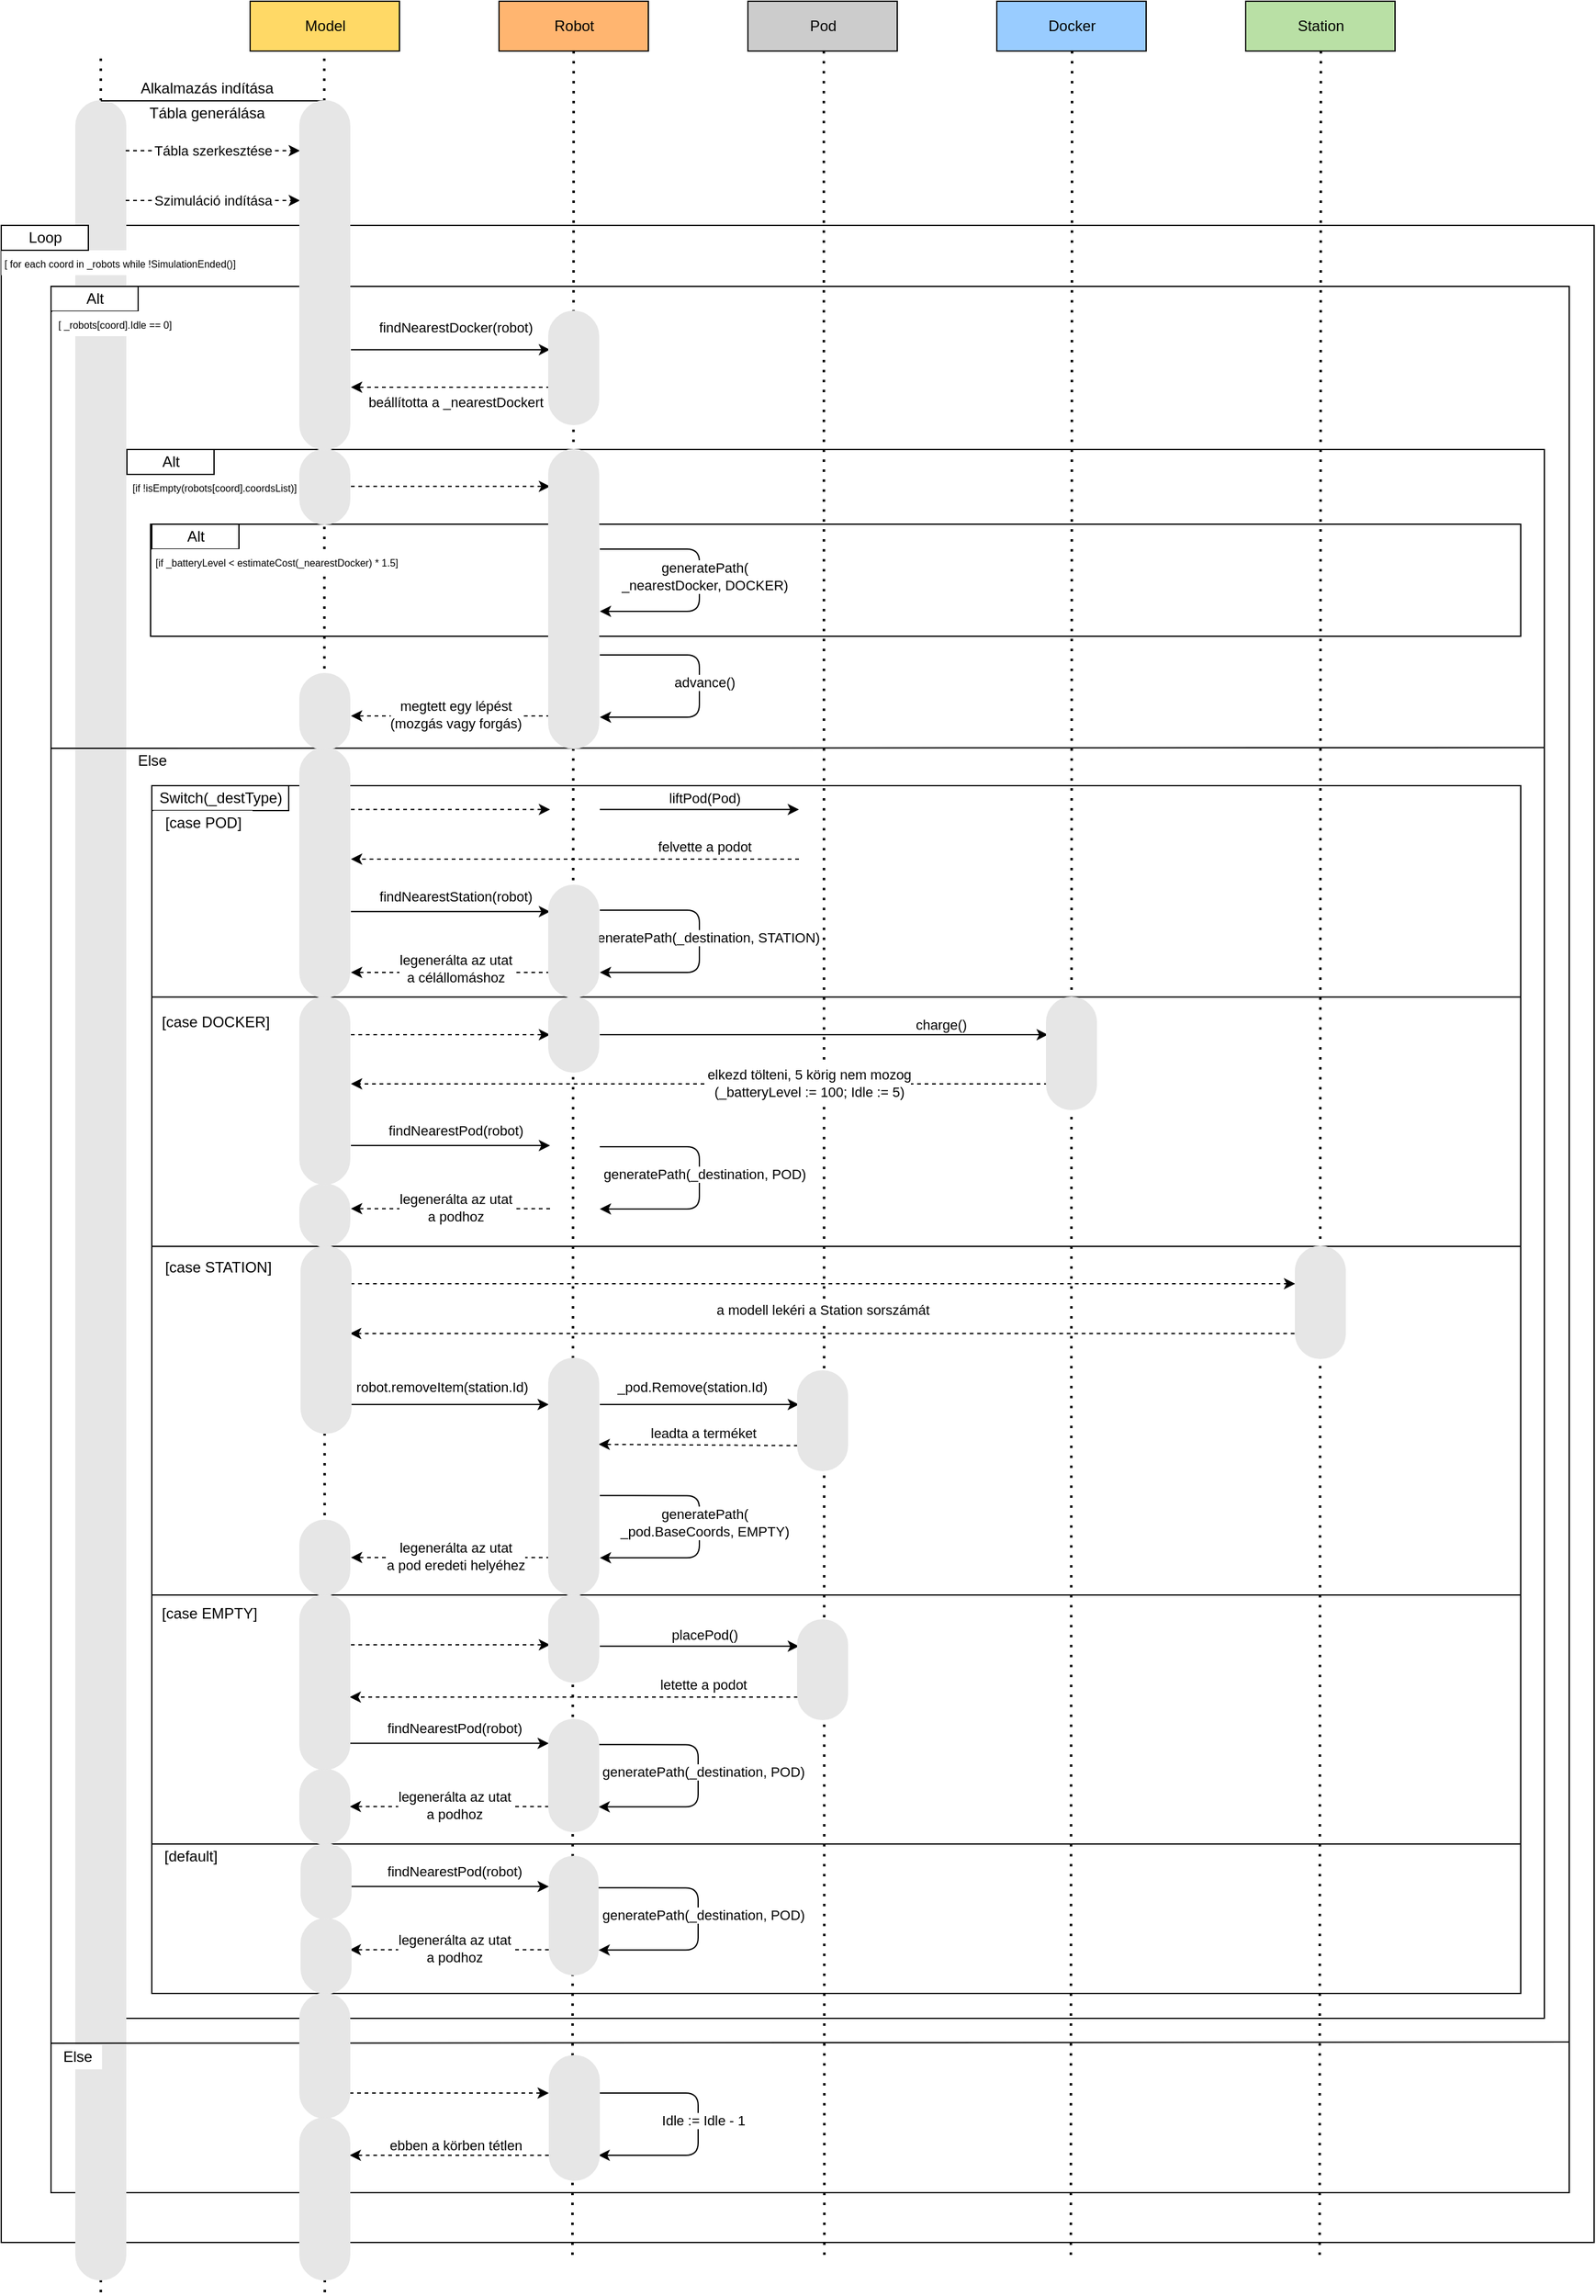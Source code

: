 <mxfile version="14.4.3" type="device"><diagram id="X80DeDpoQZvVVNKUz5Of" name="Page-1"><mxGraphModel dx="3245" dy="1318" grid="1" gridSize="10" guides="1" tooltips="1" connect="1" arrows="1" fold="1" page="1" pageScale="1" pageWidth="827" pageHeight="1169" math="0" shadow="0"><root><mxCell id="0"/><mxCell id="1" parent="0"/><mxCell id="45YmakarUNxlCqc3NemL-18" value="" style="endArrow=none;dashed=1;html=1;dashPattern=1 3;strokeWidth=2;entryX=0.5;entryY=1;entryDx=0;entryDy=0;" edge="1" parent="1"><mxGeometry width="50" height="50" relative="1" as="geometry"><mxPoint x="40" y="1920" as="sourcePoint"/><mxPoint x="40.0" y="120" as="targetPoint"/></mxGeometry></mxCell><mxCell id="45YmakarUNxlCqc3NemL-198" value="" style="endArrow=none;dashed=1;html=1;dashPattern=1 3;strokeWidth=2;entryX=0.5;entryY=1;entryDx=0;entryDy=0;" edge="1" parent="1"><mxGeometry width="50" height="50" relative="1" as="geometry"><mxPoint x="1019.41" y="1890" as="sourcePoint"/><mxPoint x="1020.41" y="120" as="targetPoint"/></mxGeometry></mxCell><mxCell id="45YmakarUNxlCqc3NemL-196" value="" style="endArrow=none;dashed=1;html=1;dashPattern=1 3;strokeWidth=2;entryX=0.5;entryY=1;entryDx=0;entryDy=0;" edge="1" parent="1"><mxGeometry width="50" height="50" relative="1" as="geometry"><mxPoint x="819.5" y="1890" as="sourcePoint"/><mxPoint x="820.5" y="120" as="targetPoint"/></mxGeometry></mxCell><mxCell id="45YmakarUNxlCqc3NemL-197" value="" style="endArrow=none;dashed=1;html=1;dashPattern=1 3;strokeWidth=2;entryX=0.5;entryY=1;entryDx=0;entryDy=0;" edge="1" parent="1"><mxGeometry width="50" height="50" relative="1" as="geometry"><mxPoint x="621.42" y="1890" as="sourcePoint"/><mxPoint x="621.0" y="120" as="targetPoint"/></mxGeometry></mxCell><mxCell id="45YmakarUNxlCqc3NemL-53" value="" style="rounded=0;whiteSpace=wrap;html=1;shadow=0;strokeColor=#000000;fillColor=none;" vertex="1" parent="1"><mxGeometry x="60" y="440" width="1140" height="1260" as="geometry"/></mxCell><mxCell id="45YmakarUNxlCqc3NemL-41" value="" style="rounded=0;whiteSpace=wrap;html=1;shadow=0;strokeColor=#000000;fillColor=none;" vertex="1" parent="1"><mxGeometry x="-40" y="260" width="1280" height="1620" as="geometry"/></mxCell><mxCell id="45YmakarUNxlCqc3NemL-102" value="" style="rounded=0;whiteSpace=wrap;html=1;shadow=0;strokeColor=#000000;fillColor=none;" vertex="1" parent="1"><mxGeometry y="309" width="1220" height="1531" as="geometry"/></mxCell><mxCell id="45YmakarUNxlCqc3NemL-96" value="" style="rounded=0;whiteSpace=wrap;html=1;shadow=0;strokeColor=#000000;fillColor=none;" vertex="1" parent="1"><mxGeometry x="80" y="500" width="1101" height="90" as="geometry"/></mxCell><mxCell id="45YmakarUNxlCqc3NemL-1" value="&lt;div&gt;Model&lt;/div&gt;" style="html=1;fillColor=#FFD966;" vertex="1" parent="1"><mxGeometry x="160" y="80" width="120" height="40" as="geometry"/></mxCell><mxCell id="45YmakarUNxlCqc3NemL-2" value="Robot" style="html=1;fillColor=#FFB570;" vertex="1" parent="1"><mxGeometry x="360" y="80" width="120" height="40" as="geometry"/></mxCell><mxCell id="45YmakarUNxlCqc3NemL-5" value="Pod" style="html=1;fillColor=#CCCCCC;" vertex="1" parent="1"><mxGeometry x="560" y="80" width="120" height="40" as="geometry"/></mxCell><mxCell id="45YmakarUNxlCqc3NemL-6" value="Docker" style="html=1;fillColor=#99CCFF;" vertex="1" parent="1"><mxGeometry x="760" y="80" width="120" height="40" as="geometry"/></mxCell><mxCell id="45YmakarUNxlCqc3NemL-7" value="Station" style="html=1;fillColor=#B9E0A5;" vertex="1" parent="1"><mxGeometry x="960" y="80" width="120" height="40" as="geometry"/></mxCell><mxCell id="45YmakarUNxlCqc3NemL-9" value="" style="endArrow=none;dashed=1;html=1;dashPattern=1 3;strokeWidth=2;entryX=0.5;entryY=1;entryDx=0;entryDy=0;" edge="1" parent="1"><mxGeometry width="50" height="50" relative="1" as="geometry"><mxPoint x="419" y="1890" as="sourcePoint"/><mxPoint x="420" y="120" as="targetPoint"/></mxGeometry></mxCell><mxCell id="45YmakarUNxlCqc3NemL-13" value="" style="rounded=1;whiteSpace=wrap;html=1;fillColor=#E6E6E6;strokeColor=#E6E6E6;arcSize=50;" vertex="1" parent="1"><mxGeometry x="20" y="160" width="40" height="1750" as="geometry"/></mxCell><mxCell id="45YmakarUNxlCqc3NemL-17" value="" style="endArrow=none;dashed=1;html=1;dashPattern=1 3;strokeWidth=2;entryX=0.5;entryY=1;entryDx=0;entryDy=0;" edge="1" parent="1"><mxGeometry width="50" height="50" relative="1" as="geometry"><mxPoint x="220" y="1920" as="sourcePoint"/><mxPoint x="219.58" y="120" as="targetPoint"/></mxGeometry></mxCell><mxCell id="45YmakarUNxlCqc3NemL-19" value="" style="endArrow=none;html=1;" edge="1" parent="1"><mxGeometry width="50" height="50" relative="1" as="geometry"><mxPoint x="40" y="160" as="sourcePoint"/><mxPoint x="220" y="160" as="targetPoint"/></mxGeometry></mxCell><mxCell id="45YmakarUNxlCqc3NemL-20" value="Alkalmazás indítása" style="text;html=1;align=center;verticalAlign=middle;resizable=0;points=[];autosize=1;" vertex="1" parent="1"><mxGeometry x="60" y="140" width="130" height="20" as="geometry"/></mxCell><mxCell id="45YmakarUNxlCqc3NemL-23" value="Tábla generálása" style="text;html=1;align=center;verticalAlign=middle;resizable=0;points=[];autosize=1;" vertex="1" parent="1"><mxGeometry x="70" y="160" width="110" height="20" as="geometry"/></mxCell><mxCell id="45YmakarUNxlCqc3NemL-24" value="" style="endArrow=classic;html=1;dashed=1;" edge="1" parent="1"><mxGeometry relative="1" as="geometry"><mxPoint x="60" y="200" as="sourcePoint"/><mxPoint x="200" y="200" as="targetPoint"/></mxGeometry></mxCell><mxCell id="45YmakarUNxlCqc3NemL-25" value="&lt;div&gt;Tábla szerkesztése&lt;/div&gt;" style="edgeLabel;resizable=0;html=1;align=center;verticalAlign=middle;" connectable="0" vertex="1" parent="45YmakarUNxlCqc3NemL-24"><mxGeometry relative="1" as="geometry"/></mxCell><mxCell id="45YmakarUNxlCqc3NemL-28" value="" style="endArrow=classic;html=1;dashed=1;" edge="1" parent="1"><mxGeometry relative="1" as="geometry"><mxPoint x="60" y="240" as="sourcePoint"/><mxPoint x="200" y="240" as="targetPoint"/></mxGeometry></mxCell><mxCell id="45YmakarUNxlCqc3NemL-29" value="Szimuláció indítása" style="edgeLabel;resizable=0;html=1;align=center;verticalAlign=middle;" connectable="0" vertex="1" parent="45YmakarUNxlCqc3NemL-28"><mxGeometry relative="1" as="geometry"/></mxCell><mxCell id="45YmakarUNxlCqc3NemL-39" value="" style="endArrow=classic;html=1;" edge="1" parent="1"><mxGeometry relative="1" as="geometry"><mxPoint x="241" y="359.86" as="sourcePoint"/><mxPoint x="401" y="359.86" as="targetPoint"/></mxGeometry></mxCell><mxCell id="45YmakarUNxlCqc3NemL-47" value="&lt;font style=&quot;font-size: 8px&quot;&gt;[ for each coord in _robots while !SimulationEnded()]&lt;/font&gt;" style="text;html=1;align=center;verticalAlign=middle;resizable=0;points=[];autosize=1;fillColor=#FFFFFF;" vertex="1" parent="1"><mxGeometry x="-40" y="280" width="190" height="20" as="geometry"/></mxCell><mxCell id="45YmakarUNxlCqc3NemL-48" value="Loop" style="html=1;shadow=0;strokeColor=#000000;fillColor=#FFFFFF;" vertex="1" parent="1"><mxGeometry x="-40" y="260" width="70" height="20" as="geometry"/></mxCell><mxCell id="45YmakarUNxlCqc3NemL-54" value="&lt;font style=&quot;font-size: 8px&quot;&gt;[if !isEmpty(robots[coord].coordsList)]&lt;/font&gt;" style="text;html=1;align=center;verticalAlign=middle;resizable=0;points=[];autosize=1;fillColor=#FFFFFF;" vertex="1" parent="1"><mxGeometry x="61" y="460" width="140" height="20" as="geometry"/></mxCell><mxCell id="45YmakarUNxlCqc3NemL-55" value="Alt" style="html=1;shadow=0;strokeColor=#000000;fillColor=#FFFFFF;" vertex="1" parent="1"><mxGeometry x="61" y="440" width="70" height="20" as="geometry"/></mxCell><mxCell id="45YmakarUNxlCqc3NemL-58" value="" style="endArrow=classic;html=1;edgeStyle=orthogonalEdgeStyle;" edge="1" parent="1"><mxGeometry relative="1" as="geometry"><mxPoint x="441" y="605" as="sourcePoint"/><mxPoint x="441" y="655" as="targetPoint"/><Array as="points"><mxPoint x="521" y="605"/><mxPoint x="521" y="655"/><mxPoint x="441" y="655"/></Array></mxGeometry></mxCell><mxCell id="45YmakarUNxlCqc3NemL-59" value="advance()" style="edgeLabel;resizable=0;html=1;align=center;verticalAlign=middle;" connectable="0" vertex="1" parent="1"><mxGeometry x="521.005" y="625" as="geometry"><mxPoint x="4" y="2" as="offset"/></mxGeometry></mxCell><mxCell id="45YmakarUNxlCqc3NemL-62" value="findNearestDocker(robot)" style="edgeLabel;resizable=0;html=1;align=center;verticalAlign=middle;" connectable="0" vertex="1" parent="1"><mxGeometry x="321.005" y="340" as="geometry"><mxPoint x="4" y="2" as="offset"/></mxGeometry></mxCell><mxCell id="45YmakarUNxlCqc3NemL-65" value="" style="endArrow=classic;html=1;dashed=1;" edge="1" parent="1"><mxGeometry relative="1" as="geometry"><mxPoint x="401" y="390.0" as="sourcePoint"/><mxPoint x="241" y="390.0" as="targetPoint"/></mxGeometry></mxCell><mxCell id="45YmakarUNxlCqc3NemL-66" value="beállította a _nearestDockert" style="edgeLabel;resizable=0;html=1;align=center;verticalAlign=middle;" connectable="0" vertex="1" parent="1"><mxGeometry x="321.005" y="400" as="geometry"><mxPoint x="4" y="2" as="offset"/></mxGeometry></mxCell><mxCell id="45YmakarUNxlCqc3NemL-67" value="" style="endArrow=classic;html=1;dashed=1;" edge="1" parent="1"><mxGeometry relative="1" as="geometry"><mxPoint x="241" y="469.66" as="sourcePoint"/><mxPoint x="401" y="469.66" as="targetPoint"/></mxGeometry></mxCell><mxCell id="45YmakarUNxlCqc3NemL-68" value="Else" style="text;html=1;align=center;verticalAlign=middle;resizable=0;points=[];autosize=1;fillColor=#FFFFFF;" vertex="1" parent="1"><mxGeometry x="61" y="680" width="40" height="20" as="geometry"/></mxCell><mxCell id="45YmakarUNxlCqc3NemL-70" value="" style="rounded=0;whiteSpace=wrap;html=1;shadow=0;strokeColor=#000000;fillColor=none;" vertex="1" parent="1"><mxGeometry x="81" y="710" width="1100" height="970" as="geometry"/></mxCell><mxCell id="45YmakarUNxlCqc3NemL-71" value="Switch(_destType)" style="html=1;shadow=0;strokeColor=#000000;fillColor=#FFFFFF;" vertex="1" parent="1"><mxGeometry x="81" y="710" width="110" height="20" as="geometry"/></mxCell><mxCell id="45YmakarUNxlCqc3NemL-72" value="[case POD]" style="text;html=1;align=center;verticalAlign=middle;resizable=0;points=[];autosize=1;fillColor=#FFFFFF;" vertex="1" parent="1"><mxGeometry x="82" y="730" width="80" height="20" as="geometry"/></mxCell><mxCell id="45YmakarUNxlCqc3NemL-73" value="" style="endArrow=classic;html=1;dashed=1;" edge="1" parent="1"><mxGeometry relative="1" as="geometry"><mxPoint x="241" y="729.17" as="sourcePoint"/><mxPoint x="401" y="729.17" as="targetPoint"/></mxGeometry></mxCell><mxCell id="45YmakarUNxlCqc3NemL-74" value="" style="endArrow=classic;html=1;" edge="1" parent="1"><mxGeometry relative="1" as="geometry"><mxPoint x="441" y="729.17" as="sourcePoint"/><mxPoint x="601" y="729.17" as="targetPoint"/></mxGeometry></mxCell><mxCell id="45YmakarUNxlCqc3NemL-75" value="liftPod(Pod)" style="edgeLabel;resizable=0;html=1;align=center;verticalAlign=middle;fillColor=none;" connectable="0" vertex="1" parent="1"><mxGeometry x="521.005" y="718" as="geometry"><mxPoint x="4" y="2" as="offset"/></mxGeometry></mxCell><mxCell id="45YmakarUNxlCqc3NemL-76" value="" style="endArrow=classic;html=1;dashed=1;" edge="1" parent="1"><mxGeometry relative="1" as="geometry"><mxPoint x="601" y="769.0" as="sourcePoint"/><mxPoint x="241" y="769" as="targetPoint"/></mxGeometry></mxCell><mxCell id="45YmakarUNxlCqc3NemL-82" value="" style="endArrow=classic;html=1;" edge="1" parent="1"><mxGeometry relative="1" as="geometry"><mxPoint x="241" y="811.17" as="sourcePoint"/><mxPoint x="401" y="811.17" as="targetPoint"/></mxGeometry></mxCell><mxCell id="45YmakarUNxlCqc3NemL-83" value="findNearestStation(robot)" style="edgeLabel;resizable=0;html=1;align=center;verticalAlign=middle;fillColor=none;" connectable="0" vertex="1" parent="1"><mxGeometry x="321.005" y="797" as="geometry"><mxPoint x="4" y="2" as="offset"/></mxGeometry></mxCell><mxCell id="45YmakarUNxlCqc3NemL-84" value="" style="endArrow=classic;html=1;edgeStyle=orthogonalEdgeStyle;" edge="1" parent="1"><mxGeometry relative="1" as="geometry"><mxPoint x="441" y="810" as="sourcePoint"/><mxPoint x="441" y="860" as="targetPoint"/><Array as="points"><mxPoint x="521" y="810"/><mxPoint x="521" y="860"/><mxPoint x="441" y="860"/></Array></mxGeometry></mxCell><mxCell id="45YmakarUNxlCqc3NemL-85" value="generatePath(_destination, STATION)" style="edgeLabel;resizable=0;html=1;align=center;verticalAlign=middle;" connectable="0" vertex="1" parent="1"><mxGeometry x="521.005" y="830" as="geometry"><mxPoint x="4" y="2" as="offset"/></mxGeometry></mxCell><mxCell id="45YmakarUNxlCqc3NemL-86" value="" style="endArrow=classic;html=1;dashed=1;" edge="1" parent="1"><mxGeometry relative="1" as="geometry"><mxPoint x="401" y="860" as="sourcePoint"/><mxPoint x="241" y="860" as="targetPoint"/></mxGeometry></mxCell><mxCell id="45YmakarUNxlCqc3NemL-89" value="[case DOCKER]" style="text;html=1;align=center;verticalAlign=middle;resizable=0;points=[];autosize=1;fillColor=#FFFFFF;" vertex="1" parent="1"><mxGeometry x="82" y="890" width="100" height="20" as="geometry"/></mxCell><mxCell id="45YmakarUNxlCqc3NemL-90" value="" style="endArrow=classic;html=1;dashed=1;" edge="1" parent="1"><mxGeometry relative="1" as="geometry"><mxPoint x="241" y="910.0" as="sourcePoint"/><mxPoint x="401" y="910.0" as="targetPoint"/></mxGeometry></mxCell><mxCell id="45YmakarUNxlCqc3NemL-91" value="" style="endArrow=classic;html=1;" edge="1" parent="1"><mxGeometry relative="1" as="geometry"><mxPoint x="441" y="910" as="sourcePoint"/><mxPoint x="801" y="910" as="targetPoint"/></mxGeometry></mxCell><mxCell id="45YmakarUNxlCqc3NemL-92" value="charge()" style="edgeLabel;resizable=0;html=1;align=center;verticalAlign=middle;fillColor=none;" connectable="0" vertex="1" parent="1"><mxGeometry x="711.005" y="900" as="geometry"><mxPoint x="4" y="2" as="offset"/></mxGeometry></mxCell><mxCell id="45YmakarUNxlCqc3NemL-93" value="felvette a podot" style="edgeLabel;resizable=0;html=1;align=center;verticalAlign=middle;fillColor=none;" connectable="0" vertex="1" parent="1"><mxGeometry x="521.005" y="757" as="geometry"><mxPoint x="4" y="2" as="offset"/></mxGeometry></mxCell><mxCell id="45YmakarUNxlCqc3NemL-94" value="&lt;div&gt;legenerálta az utat&lt;/div&gt;&lt;div&gt;a célállomáshoz&lt;br&gt;&lt;/div&gt;" style="edgeLabel;resizable=0;html=1;align=center;verticalAlign=middle;fillColor=none;" connectable="0" vertex="1" parent="1"><mxGeometry x="321.005" y="855" as="geometry"><mxPoint x="4" y="2" as="offset"/></mxGeometry></mxCell><mxCell id="45YmakarUNxlCqc3NemL-95" value="" style="endArrow=classic;html=1;dashed=1;" edge="1" parent="1"><mxGeometry relative="1" as="geometry"><mxPoint x="801" y="949.5" as="sourcePoint"/><mxPoint x="241" y="949.5" as="targetPoint"/></mxGeometry></mxCell><mxCell id="45YmakarUNxlCqc3NemL-97" value="Alt" style="html=1;shadow=0;strokeColor=#000000;fillColor=#FFFFFF;" vertex="1" parent="1"><mxGeometry x="81" y="500" width="70" height="20" as="geometry"/></mxCell><mxCell id="45YmakarUNxlCqc3NemL-98" value="&lt;font style=&quot;font-size: 8px&quot;&gt;[if _batteryLevel &amp;lt; estimateCost(_nearestDocker) * 1.5]&lt;/font&gt;" style="text;html=1;align=center;verticalAlign=middle;resizable=0;points=[];autosize=1;fillColor=#FFFFFF;" vertex="1" parent="1"><mxGeometry x="81" y="520" width="200" height="20" as="geometry"/></mxCell><mxCell id="45YmakarUNxlCqc3NemL-99" value="" style="endArrow=classic;html=1;edgeStyle=orthogonalEdgeStyle;" edge="1" parent="1"><mxGeometry relative="1" as="geometry"><mxPoint x="441" y="520" as="sourcePoint"/><mxPoint x="441" y="570" as="targetPoint"/><Array as="points"><mxPoint x="521" y="520"/><mxPoint x="521" y="570"/><mxPoint x="441" y="570"/></Array></mxGeometry></mxCell><mxCell id="45YmakarUNxlCqc3NemL-100" value="&lt;div&gt;generatePath(&lt;/div&gt;&lt;div&gt;_nearestDocker, DOCKER)&lt;/div&gt;" style="edgeLabel;resizable=0;html=1;align=center;verticalAlign=middle;" connectable="0" vertex="1" parent="1"><mxGeometry x="521.005" y="540" as="geometry"><mxPoint x="4" y="2" as="offset"/></mxGeometry></mxCell><mxCell id="45YmakarUNxlCqc3NemL-101" value="" style="endArrow=classic;html=1;dashed=1;" edge="1" parent="1"><mxGeometry relative="1" as="geometry"><mxPoint x="401" y="654.0" as="sourcePoint"/><mxPoint x="241" y="654.0" as="targetPoint"/></mxGeometry></mxCell><mxCell id="45YmakarUNxlCqc3NemL-103" value="Alt" style="html=1;shadow=0;strokeColor=#000000;fillColor=#FFFFFF;" vertex="1" parent="1"><mxGeometry y="309" width="70" height="20" as="geometry"/></mxCell><mxCell id="45YmakarUNxlCqc3NemL-104" value="&lt;font style=&quot;font-size: 8px&quot;&gt;[ _robots[coord].Idle == 0]&lt;/font&gt;" style="text;html=1;align=center;verticalAlign=middle;resizable=0;points=[];autosize=1;fillColor=#FFFFFF;" vertex="1" parent="1"><mxGeometry x="1" y="329" width="100" height="20" as="geometry"/></mxCell><mxCell id="45YmakarUNxlCqc3NemL-105" value="" style="endArrow=classic;html=1;" edge="1" parent="1"><mxGeometry relative="1" as="geometry"><mxPoint x="241" y="999.0" as="sourcePoint"/><mxPoint x="401" y="999.0" as="targetPoint"/></mxGeometry></mxCell><mxCell id="45YmakarUNxlCqc3NemL-106" value="findNearestPod(robot)" style="edgeLabel;resizable=0;html=1;align=center;verticalAlign=middle;fillColor=none;" connectable="0" vertex="1" parent="1"><mxGeometry x="321.005" y="984.83" as="geometry"><mxPoint x="4" y="2" as="offset"/></mxGeometry></mxCell><mxCell id="45YmakarUNxlCqc3NemL-107" value="" style="endArrow=classic;html=1;edgeStyle=orthogonalEdgeStyle;" edge="1" parent="1"><mxGeometry relative="1" as="geometry"><mxPoint x="441" y="1000" as="sourcePoint"/><mxPoint x="441" y="1050" as="targetPoint"/><Array as="points"><mxPoint x="521" y="1000"/><mxPoint x="521" y="1050"/><mxPoint x="441" y="1050"/></Array></mxGeometry></mxCell><mxCell id="45YmakarUNxlCqc3NemL-108" value="generatePath(_destination, POD)" style="edgeLabel;resizable=0;html=1;align=center;verticalAlign=middle;" connectable="0" vertex="1" parent="1"><mxGeometry x="521.005" y="1020" as="geometry"><mxPoint x="4" y="2" as="offset"/></mxGeometry></mxCell><mxCell id="45YmakarUNxlCqc3NemL-109" value="" style="endArrow=classic;html=1;dashed=1;" edge="1" parent="1"><mxGeometry relative="1" as="geometry"><mxPoint x="401" y="1049.72" as="sourcePoint"/><mxPoint x="241" y="1049.72" as="targetPoint"/></mxGeometry></mxCell><mxCell id="45YmakarUNxlCqc3NemL-110" value="&lt;div&gt;legenerálta az utat&lt;/div&gt;&lt;div&gt;a podhoz&lt;br&gt;&lt;/div&gt;" style="edgeLabel;resizable=0;html=1;align=center;verticalAlign=middle;fillColor=none;" connectable="0" vertex="1" parent="1"><mxGeometry x="321.005" y="1047" as="geometry"><mxPoint x="4" y="2" as="offset"/></mxGeometry></mxCell><mxCell id="45YmakarUNxlCqc3NemL-111" value="[case STATION]" style="text;html=1;align=center;verticalAlign=middle;resizable=0;points=[];autosize=1;fillColor=#FFFFFF;" vertex="1" parent="1"><mxGeometry x="84" y="1087" width="100" height="20" as="geometry"/></mxCell><mxCell id="45YmakarUNxlCqc3NemL-112" value="" style="endArrow=classic;html=1;" edge="1" parent="1"><mxGeometry relative="1" as="geometry"><mxPoint x="240" y="1207" as="sourcePoint"/><mxPoint x="400" y="1207" as="targetPoint"/></mxGeometry></mxCell><mxCell id="45YmakarUNxlCqc3NemL-113" value="robot.removeItem(station.Id)" style="edgeLabel;resizable=0;html=1;align=center;verticalAlign=middle;fillColor=none;" connectable="0" vertex="1" parent="1"><mxGeometry x="310.005" y="1191" as="geometry"><mxPoint x="4" y="2" as="offset"/></mxGeometry></mxCell><mxCell id="45YmakarUNxlCqc3NemL-114" value="" style="endArrow=classic;html=1;" edge="1" parent="1"><mxGeometry relative="1" as="geometry"><mxPoint x="441" y="1207.0" as="sourcePoint"/><mxPoint x="601" y="1207.0" as="targetPoint"/></mxGeometry></mxCell><mxCell id="45YmakarUNxlCqc3NemL-115" value="_pod.Remove(station.Id)" style="edgeLabel;resizable=0;html=1;align=center;verticalAlign=middle;fillColor=none;" connectable="0" vertex="1" parent="1"><mxGeometry x="511.005" y="1191" as="geometry"><mxPoint x="4" y="2" as="offset"/></mxGeometry></mxCell><mxCell id="45YmakarUNxlCqc3NemL-116" value="" style="endArrow=classic;html=1;dashed=1;" edge="1" parent="1"><mxGeometry relative="1" as="geometry"><mxPoint x="600" y="1240.0" as="sourcePoint"/><mxPoint x="440" y="1239" as="targetPoint"/></mxGeometry></mxCell><mxCell id="45YmakarUNxlCqc3NemL-117" value="leadta a terméket" style="edgeLabel;resizable=0;html=1;align=center;verticalAlign=middle;fillColor=none;" connectable="0" vertex="1" parent="1"><mxGeometry x="520.005" y="1228" as="geometry"><mxPoint x="4" y="2" as="offset"/></mxGeometry></mxCell><mxCell id="45YmakarUNxlCqc3NemL-118" value="" style="endArrow=classic;html=1;dashed=1;" edge="1" parent="1"><mxGeometry relative="1" as="geometry"><mxPoint x="240.75" y="1110" as="sourcePoint"/><mxPoint x="999.75" y="1110" as="targetPoint"/></mxGeometry></mxCell><mxCell id="45YmakarUNxlCqc3NemL-119" value="" style="endArrow=classic;html=1;dashed=1;" edge="1" parent="1"><mxGeometry relative="1" as="geometry"><mxPoint x="999.25" y="1150" as="sourcePoint"/><mxPoint x="240.25" y="1150" as="targetPoint"/></mxGeometry></mxCell><mxCell id="45YmakarUNxlCqc3NemL-121" value="a modell lekéri a Station sorszámát" style="edgeLabel;resizable=0;html=1;align=center;verticalAlign=middle;fillColor=none;" connectable="0" vertex="1" parent="1"><mxGeometry x="616.005" y="1129" as="geometry"><mxPoint x="4" y="2" as="offset"/></mxGeometry></mxCell><mxCell id="45YmakarUNxlCqc3NemL-124" value="" style="endArrow=classic;html=1;edgeStyle=orthogonalEdgeStyle;" edge="1" parent="1"><mxGeometry relative="1" as="geometry"><mxPoint x="441" y="1280.17" as="sourcePoint"/><mxPoint x="441" y="1330.17" as="targetPoint"/><Array as="points"><mxPoint x="521" y="1280.17"/><mxPoint x="521" y="1330.17"/><mxPoint x="441" y="1330.17"/></Array></mxGeometry></mxCell><mxCell id="45YmakarUNxlCqc3NemL-125" value="&lt;div&gt;generatePath(&lt;/div&gt;&lt;div&gt;_pod.BaseCoords, EMPTY)&lt;/div&gt;" style="edgeLabel;resizable=0;html=1;align=center;verticalAlign=middle;" connectable="0" vertex="1" parent="1"><mxGeometry x="521.005" y="1300.17" as="geometry"><mxPoint x="4" y="2" as="offset"/></mxGeometry></mxCell><mxCell id="45YmakarUNxlCqc3NemL-126" value="" style="endArrow=classic;html=1;dashed=1;" edge="1" parent="1"><mxGeometry relative="1" as="geometry"><mxPoint x="401" y="1329.89" as="sourcePoint"/><mxPoint x="241" y="1329.89" as="targetPoint"/></mxGeometry></mxCell><mxCell id="45YmakarUNxlCqc3NemL-127" value="&lt;div&gt;legenerálta az utat&lt;/div&gt;&lt;div&gt;a pod eredeti helyéhez&lt;br&gt;&lt;/div&gt;" style="edgeLabel;resizable=0;html=1;align=center;verticalAlign=middle;fillColor=none;" connectable="0" vertex="1" parent="1"><mxGeometry x="321.005" y="1327.17" as="geometry"><mxPoint x="4" y="2" as="offset"/></mxGeometry></mxCell><mxCell id="45YmakarUNxlCqc3NemL-128" value="[case EMPTY]" style="text;html=1;align=center;verticalAlign=middle;resizable=0;points=[];autosize=1;fillColor=#FFFFFF;" vertex="1" parent="1"><mxGeometry x="82" y="1365" width="90" height="20" as="geometry"/></mxCell><mxCell id="45YmakarUNxlCqc3NemL-129" value="&lt;div&gt;elkezd tölteni, 5 körig nem mozog&lt;/div&gt;&lt;div&gt;(_batteryLevel := 100; Idle := 5)&lt;br&gt;&lt;/div&gt;" style="edgeLabel;resizable=0;html=1;align=center;verticalAlign=middle;fillColor=none;" connectable="0" vertex="1" parent="1"><mxGeometry x="605.005" y="947" as="geometry"><mxPoint x="4" y="2" as="offset"/></mxGeometry></mxCell><mxCell id="45YmakarUNxlCqc3NemL-130" value="&lt;div&gt;megtett egy lépést&lt;/div&gt;&lt;div&gt;(mozgás vagy forgás)&lt;br&gt;&lt;/div&gt;" style="edgeLabel;resizable=0;html=1;align=center;verticalAlign=middle;" connectable="0" vertex="1" parent="1"><mxGeometry x="321.005" y="651" as="geometry"><mxPoint x="4" y="2" as="offset"/></mxGeometry></mxCell><mxCell id="45YmakarUNxlCqc3NemL-131" value="" style="endArrow=classic;html=1;dashed=1;" edge="1" parent="1"><mxGeometry relative="1" as="geometry"><mxPoint x="241" y="1400" as="sourcePoint"/><mxPoint x="401" y="1400" as="targetPoint"/></mxGeometry></mxCell><mxCell id="45YmakarUNxlCqc3NemL-132" value="" style="endArrow=classic;html=1;" edge="1" parent="1"><mxGeometry relative="1" as="geometry"><mxPoint x="441" y="1401.17" as="sourcePoint"/><mxPoint x="601" y="1401.17" as="targetPoint"/></mxGeometry></mxCell><mxCell id="45YmakarUNxlCqc3NemL-133" value="placePod()" style="edgeLabel;resizable=0;html=1;align=center;verticalAlign=middle;fillColor=none;" connectable="0" vertex="1" parent="1"><mxGeometry x="521.005" y="1390" as="geometry"><mxPoint x="4" y="2" as="offset"/></mxGeometry></mxCell><mxCell id="45YmakarUNxlCqc3NemL-134" value="" style="endArrow=classic;html=1;dashed=1;" edge="1" parent="1"><mxGeometry relative="1" as="geometry"><mxPoint x="600" y="1442.0" as="sourcePoint"/><mxPoint x="240" y="1442" as="targetPoint"/></mxGeometry></mxCell><mxCell id="45YmakarUNxlCqc3NemL-135" value="letette a podot" style="edgeLabel;resizable=0;html=1;align=center;verticalAlign=middle;fillColor=none;" connectable="0" vertex="1" parent="1"><mxGeometry x="520.005" y="1430" as="geometry"><mxPoint x="4" y="2" as="offset"/></mxGeometry></mxCell><mxCell id="45YmakarUNxlCqc3NemL-136" value="" style="endArrow=classic;html=1;" edge="1" parent="1"><mxGeometry relative="1" as="geometry"><mxPoint x="240" y="1479.17" as="sourcePoint"/><mxPoint x="400" y="1479.17" as="targetPoint"/></mxGeometry></mxCell><mxCell id="45YmakarUNxlCqc3NemL-137" value="findNearestPod(robot)" style="edgeLabel;resizable=0;html=1;align=center;verticalAlign=middle;fillColor=none;" connectable="0" vertex="1" parent="1"><mxGeometry x="320.005" y="1465" as="geometry"><mxPoint x="4" y="2" as="offset"/></mxGeometry></mxCell><mxCell id="45YmakarUNxlCqc3NemL-138" value="" style="endArrow=classic;html=1;edgeStyle=orthogonalEdgeStyle;" edge="1" parent="1"><mxGeometry relative="1" as="geometry"><mxPoint x="440" y="1480.17" as="sourcePoint"/><mxPoint x="440" y="1530.17" as="targetPoint"/><Array as="points"><mxPoint x="520" y="1480.17"/><mxPoint x="520" y="1530.17"/><mxPoint x="440" y="1530.17"/></Array></mxGeometry></mxCell><mxCell id="45YmakarUNxlCqc3NemL-139" value="generatePath(_destination, POD)" style="edgeLabel;resizable=0;html=1;align=center;verticalAlign=middle;" connectable="0" vertex="1" parent="1"><mxGeometry x="520.005" y="1500.17" as="geometry"><mxPoint x="4" y="2" as="offset"/></mxGeometry></mxCell><mxCell id="45YmakarUNxlCqc3NemL-140" value="" style="endArrow=classic;html=1;dashed=1;" edge="1" parent="1"><mxGeometry relative="1" as="geometry"><mxPoint x="400" y="1529.89" as="sourcePoint"/><mxPoint x="240" y="1529.89" as="targetPoint"/></mxGeometry></mxCell><mxCell id="45YmakarUNxlCqc3NemL-141" value="&lt;div&gt;legenerálta az utat&lt;/div&gt;&lt;div&gt;a podhoz&lt;br&gt;&lt;/div&gt;" style="edgeLabel;resizable=0;html=1;align=center;verticalAlign=middle;fillColor=none;" connectable="0" vertex="1" parent="1"><mxGeometry x="320.005" y="1527.17" as="geometry"><mxPoint x="4" y="2" as="offset"/></mxGeometry></mxCell><mxCell id="45YmakarUNxlCqc3NemL-143" value="[default]" style="text;html=1;align=center;verticalAlign=middle;resizable=0;points=[];autosize=1;fillColor=#FFFFFF;" vertex="1" parent="1"><mxGeometry x="82" y="1560" width="60" height="20" as="geometry"/></mxCell><mxCell id="45YmakarUNxlCqc3NemL-144" value="" style="endArrow=classic;html=1;" edge="1" parent="1"><mxGeometry relative="1" as="geometry"><mxPoint x="240" y="1594.17" as="sourcePoint"/><mxPoint x="400" y="1594.17" as="targetPoint"/></mxGeometry></mxCell><mxCell id="45YmakarUNxlCqc3NemL-145" value="findNearestPod(robot)" style="edgeLabel;resizable=0;html=1;align=center;verticalAlign=middle;fillColor=none;" connectable="0" vertex="1" parent="1"><mxGeometry x="320.005" y="1580" as="geometry"><mxPoint x="4" y="2" as="offset"/></mxGeometry></mxCell><mxCell id="45YmakarUNxlCqc3NemL-146" value="" style="endArrow=classic;html=1;edgeStyle=orthogonalEdgeStyle;" edge="1" parent="1"><mxGeometry relative="1" as="geometry"><mxPoint x="440" y="1595.17" as="sourcePoint"/><mxPoint x="440" y="1645.17" as="targetPoint"/><Array as="points"><mxPoint x="520" y="1595.17"/><mxPoint x="520" y="1645.17"/><mxPoint x="440" y="1645.17"/></Array></mxGeometry></mxCell><mxCell id="45YmakarUNxlCqc3NemL-147" value="generatePath(_destination, POD)" style="edgeLabel;resizable=0;html=1;align=center;verticalAlign=middle;" connectable="0" vertex="1" parent="1"><mxGeometry x="520.005" y="1615.17" as="geometry"><mxPoint x="4" y="2" as="offset"/></mxGeometry></mxCell><mxCell id="45YmakarUNxlCqc3NemL-148" value="" style="endArrow=classic;html=1;dashed=1;" edge="1" parent="1"><mxGeometry relative="1" as="geometry"><mxPoint x="400" y="1644.89" as="sourcePoint"/><mxPoint x="240" y="1644.89" as="targetPoint"/></mxGeometry></mxCell><mxCell id="45YmakarUNxlCqc3NemL-149" value="&lt;div&gt;legenerálta az utat&lt;/div&gt;&lt;div&gt;a podhoz&lt;br&gt;&lt;/div&gt;" style="edgeLabel;resizable=0;html=1;align=center;verticalAlign=middle;fillColor=none;" connectable="0" vertex="1" parent="1"><mxGeometry x="320.005" y="1642.17" as="geometry"><mxPoint x="4" y="2" as="offset"/></mxGeometry></mxCell><mxCell id="45YmakarUNxlCqc3NemL-150" value="" style="endArrow=none;html=1;entryX=1;entryY=0.175;entryDx=0;entryDy=0;entryPerimeter=0;exitX=0;exitY=0.175;exitDx=0;exitDy=0;exitPerimeter=0;" edge="1" parent="1" source="45YmakarUNxlCqc3NemL-70" target="45YmakarUNxlCqc3NemL-70"><mxGeometry width="50" height="50" relative="1" as="geometry"><mxPoint x="80" y="880" as="sourcePoint"/><mxPoint x="130" y="830" as="targetPoint"/></mxGeometry></mxCell><mxCell id="45YmakarUNxlCqc3NemL-152" value="" style="endArrow=none;html=1;entryX=1;entryY=0.175;entryDx=0;entryDy=0;entryPerimeter=0;exitX=0;exitY=0.175;exitDx=0;exitDy=0;exitPerimeter=0;" edge="1" parent="1"><mxGeometry width="50" height="50" relative="1" as="geometry"><mxPoint x="81" y="1080.0" as="sourcePoint"/><mxPoint x="1181" y="1080.0" as="targetPoint"/></mxGeometry></mxCell><mxCell id="45YmakarUNxlCqc3NemL-153" value="" style="endArrow=none;html=1;entryX=1;entryY=0.175;entryDx=0;entryDy=0;entryPerimeter=0;exitX=0;exitY=0.175;exitDx=0;exitDy=0;exitPerimeter=0;" edge="1" parent="1"><mxGeometry width="50" height="50" relative="1" as="geometry"><mxPoint x="81.0" y="1360" as="sourcePoint"/><mxPoint x="1181.0" y="1360" as="targetPoint"/></mxGeometry></mxCell><mxCell id="45YmakarUNxlCqc3NemL-154" value="" style="endArrow=none;html=1;entryX=1;entryY=0.175;entryDx=0;entryDy=0;entryPerimeter=0;exitX=0;exitY=0.175;exitDx=0;exitDy=0;exitPerimeter=0;" edge="1" parent="1"><mxGeometry width="50" height="50" relative="1" as="geometry"><mxPoint x="81" y="1560" as="sourcePoint"/><mxPoint x="1181.0" y="1560" as="targetPoint"/></mxGeometry></mxCell><mxCell id="45YmakarUNxlCqc3NemL-155" value="" style="endArrow=none;html=1;exitX=0;exitY=0.175;exitDx=0;exitDy=0;exitPerimeter=0;entryX=1;entryY=0.19;entryDx=0;entryDy=0;entryPerimeter=0;" edge="1" parent="1" target="45YmakarUNxlCqc3NemL-53"><mxGeometry width="50" height="50" relative="1" as="geometry"><mxPoint y="680.0" as="sourcePoint"/><mxPoint x="1130" y="679" as="targetPoint"/></mxGeometry></mxCell><mxCell id="45YmakarUNxlCqc3NemL-157" value="Else" style="text;html=1;align=center;verticalAlign=middle;resizable=0;points=[];autosize=1;fillColor=#FFFFFF;" vertex="1" parent="1"><mxGeometry x="1" y="1721" width="40" height="20" as="geometry"/></mxCell><mxCell id="45YmakarUNxlCqc3NemL-159" value="" style="endArrow=classic;html=1;dashed=1;" edge="1" parent="1"><mxGeometry relative="1" as="geometry"><mxPoint x="240" y="1760" as="sourcePoint"/><mxPoint x="400" y="1760" as="targetPoint"/></mxGeometry></mxCell><mxCell id="45YmakarUNxlCqc3NemL-160" value="" style="endArrow=classic;html=1;edgeStyle=orthogonalEdgeStyle;" edge="1" parent="1"><mxGeometry relative="1" as="geometry"><mxPoint x="440" y="1760" as="sourcePoint"/><mxPoint x="440" y="1810" as="targetPoint"/><Array as="points"><mxPoint x="520" y="1760"/><mxPoint x="520" y="1810"/><mxPoint x="440" y="1810"/></Array></mxGeometry></mxCell><mxCell id="45YmakarUNxlCqc3NemL-161" value="Idle := Idle - 1" style="edgeLabel;resizable=0;html=1;align=center;verticalAlign=middle;" connectable="0" vertex="1" parent="1"><mxGeometry x="520.005" y="1780" as="geometry"><mxPoint x="4" y="2" as="offset"/></mxGeometry></mxCell><mxCell id="45YmakarUNxlCqc3NemL-162" value="" style="endArrow=classic;html=1;dashed=1;" edge="1" parent="1"><mxGeometry relative="1" as="geometry"><mxPoint x="400" y="1810" as="sourcePoint"/><mxPoint x="240" y="1810" as="targetPoint"/></mxGeometry></mxCell><mxCell id="45YmakarUNxlCqc3NemL-163" value="ebben a körben tétlen" style="edgeLabel;resizable=0;html=1;align=center;verticalAlign=middle;fillColor=none;" connectable="0" vertex="1" parent="1"><mxGeometry x="321.005" y="1800" as="geometry"><mxPoint x="4" y="2" as="offset"/></mxGeometry></mxCell><mxCell id="45YmakarUNxlCqc3NemL-164" value="" style="endArrow=none;html=1;entryX=1;entryY=0.921;entryDx=0;entryDy=0;entryPerimeter=0;" edge="1" parent="1" target="45YmakarUNxlCqc3NemL-102"><mxGeometry width="50" height="50" relative="1" as="geometry"><mxPoint y="1720" as="sourcePoint"/><mxPoint x="50" y="1670" as="targetPoint"/></mxGeometry></mxCell><mxCell id="45YmakarUNxlCqc3NemL-165" value="" style="rounded=1;whiteSpace=wrap;html=1;fillColor=#E6E6E6;strokeColor=#E6E6E6;arcSize=50;" vertex="1" parent="1"><mxGeometry x="200" y="160" width="40" height="280" as="geometry"/></mxCell><mxCell id="45YmakarUNxlCqc3NemL-167" value="" style="rounded=1;whiteSpace=wrap;html=1;fillColor=#E6E6E6;strokeColor=#E6E6E6;arcSize=50;" vertex="1" parent="1"><mxGeometry x="400" y="329" width="40" height="91" as="geometry"/></mxCell><mxCell id="45YmakarUNxlCqc3NemL-168" value="" style="rounded=1;whiteSpace=wrap;html=1;fillColor=#E6E6E6;strokeColor=#E6E6E6;arcSize=50;" vertex="1" parent="1"><mxGeometry x="400" y="440" width="40" height="240" as="geometry"/></mxCell><mxCell id="45YmakarUNxlCqc3NemL-169" value="" style="rounded=1;whiteSpace=wrap;html=1;fillColor=#E6E6E6;strokeColor=#E6E6E6;arcSize=50;" vertex="1" parent="1"><mxGeometry x="200" y="680" width="40" height="200" as="geometry"/></mxCell><mxCell id="45YmakarUNxlCqc3NemL-172" value="" style="rounded=1;whiteSpace=wrap;html=1;fillColor=#E6E6E6;strokeColor=#E6E6E6;arcSize=50;" vertex="1" parent="1"><mxGeometry x="200" y="880" width="40" height="150" as="geometry"/></mxCell><mxCell id="45YmakarUNxlCqc3NemL-173" value="" style="rounded=1;whiteSpace=wrap;html=1;fillColor=#E6E6E6;strokeColor=#E6E6E6;arcSize=50;" vertex="1" parent="1"><mxGeometry x="200" y="1030" width="40" height="50" as="geometry"/></mxCell><mxCell id="45YmakarUNxlCqc3NemL-174" value="" style="rounded=1;whiteSpace=wrap;html=1;fillColor=#E6E6E6;strokeColor=#E6E6E6;arcSize=50;" vertex="1" parent="1"><mxGeometry x="400" y="790" width="40" height="90" as="geometry"/></mxCell><mxCell id="45YmakarUNxlCqc3NemL-175" value="" style="rounded=1;whiteSpace=wrap;html=1;fillColor=#E6E6E6;strokeColor=#E6E6E6;arcSize=50;" vertex="1" parent="1"><mxGeometry x="400" y="880" width="40" height="60" as="geometry"/></mxCell><mxCell id="45YmakarUNxlCqc3NemL-176" value="" style="rounded=1;whiteSpace=wrap;html=1;fillColor=#E6E6E6;strokeColor=#E6E6E6;arcSize=50;" vertex="1" parent="1"><mxGeometry x="800" y="880" width="40" height="90" as="geometry"/></mxCell><mxCell id="45YmakarUNxlCqc3NemL-177" value="" style="rounded=1;whiteSpace=wrap;html=1;fillColor=#E6E6E6;strokeColor=#E6E6E6;arcSize=50;" vertex="1" parent="1"><mxGeometry x="200" y="440" width="40" height="60" as="geometry"/></mxCell><mxCell id="45YmakarUNxlCqc3NemL-178" value="" style="rounded=1;whiteSpace=wrap;html=1;fillColor=#E6E6E6;strokeColor=#E6E6E6;arcSize=50;" vertex="1" parent="1"><mxGeometry x="200" y="620" width="40" height="61" as="geometry"/></mxCell><mxCell id="45YmakarUNxlCqc3NemL-179" value="" style="rounded=1;whiteSpace=wrap;html=1;fillColor=#E6E6E6;strokeColor=#E6E6E6;arcSize=50;" vertex="1" parent="1"><mxGeometry x="201" y="1080" width="40" height="150" as="geometry"/></mxCell><mxCell id="45YmakarUNxlCqc3NemL-180" value="" style="rounded=1;whiteSpace=wrap;html=1;fillColor=#E6E6E6;strokeColor=#E6E6E6;arcSize=50;" vertex="1" parent="1"><mxGeometry x="1000" y="1080" width="40" height="90" as="geometry"/></mxCell><mxCell id="45YmakarUNxlCqc3NemL-181" value="" style="rounded=1;whiteSpace=wrap;html=1;fillColor=#E6E6E6;strokeColor=#E6E6E6;arcSize=50;" vertex="1" parent="1"><mxGeometry x="400" y="1170" width="40" height="190" as="geometry"/></mxCell><mxCell id="45YmakarUNxlCqc3NemL-182" value="" style="rounded=1;whiteSpace=wrap;html=1;fillColor=#E6E6E6;strokeColor=#E6E6E6;arcSize=50;" vertex="1" parent="1"><mxGeometry x="600" y="1180" width="40" height="80" as="geometry"/></mxCell><mxCell id="45YmakarUNxlCqc3NemL-183" value="" style="rounded=1;whiteSpace=wrap;html=1;fillColor=#E6E6E6;strokeColor=#E6E6E6;arcSize=50;" vertex="1" parent="1"><mxGeometry x="200" y="1300" width="40" height="60" as="geometry"/></mxCell><mxCell id="45YmakarUNxlCqc3NemL-184" value="" style="rounded=1;whiteSpace=wrap;html=1;fillColor=#E6E6E6;strokeColor=#E6E6E6;arcSize=50;" vertex="1" parent="1"><mxGeometry x="200" y="1360" width="40" height="140" as="geometry"/></mxCell><mxCell id="45YmakarUNxlCqc3NemL-185" value="" style="rounded=1;whiteSpace=wrap;html=1;fillColor=#E6E6E6;strokeColor=#E6E6E6;arcSize=50;" vertex="1" parent="1"><mxGeometry x="600" y="1380" width="40" height="80" as="geometry"/></mxCell><mxCell id="45YmakarUNxlCqc3NemL-186" value="" style="rounded=1;whiteSpace=wrap;html=1;fillColor=#E6E6E6;strokeColor=#E6E6E6;arcSize=50;" vertex="1" parent="1"><mxGeometry x="400" y="1360" width="40" height="70" as="geometry"/></mxCell><mxCell id="45YmakarUNxlCqc3NemL-187" value="" style="rounded=1;whiteSpace=wrap;html=1;fillColor=#E6E6E6;strokeColor=#E6E6E6;arcSize=50;" vertex="1" parent="1"><mxGeometry x="400" y="1460" width="40" height="90" as="geometry"/></mxCell><mxCell id="45YmakarUNxlCqc3NemL-188" value="" style="rounded=1;whiteSpace=wrap;html=1;fillColor=#E6E6E6;strokeColor=#E6E6E6;arcSize=50;" vertex="1" parent="1"><mxGeometry x="200" y="1500" width="40" height="60" as="geometry"/></mxCell><mxCell id="45YmakarUNxlCqc3NemL-189" value="" style="rounded=1;whiteSpace=wrap;html=1;fillColor=#E6E6E6;strokeColor=#E6E6E6;arcSize=50;" vertex="1" parent="1"><mxGeometry x="400.5" y="1570" width="39" height="95" as="geometry"/></mxCell><mxCell id="45YmakarUNxlCqc3NemL-190" value="" style="rounded=1;whiteSpace=wrap;html=1;fillColor=#E6E6E6;strokeColor=#E6E6E6;arcSize=50;" vertex="1" parent="1"><mxGeometry x="201" y="1620" width="40" height="60" as="geometry"/></mxCell><mxCell id="45YmakarUNxlCqc3NemL-191" value="" style="rounded=1;whiteSpace=wrap;html=1;fillColor=#E6E6E6;strokeColor=#E6E6E6;arcSize=50;" vertex="1" parent="1"><mxGeometry x="201" y="1560" width="40" height="60" as="geometry"/></mxCell><mxCell id="45YmakarUNxlCqc3NemL-193" value="" style="rounded=1;whiteSpace=wrap;html=1;fillColor=#E6E6E6;strokeColor=#E6E6E6;arcSize=50;" vertex="1" parent="1"><mxGeometry x="200" y="1680" width="40" height="100" as="geometry"/></mxCell><mxCell id="45YmakarUNxlCqc3NemL-194" value="" style="rounded=1;whiteSpace=wrap;html=1;fillColor=#E6E6E6;strokeColor=#E6E6E6;arcSize=50;" vertex="1" parent="1"><mxGeometry x="200" y="1780" width="40" height="130" as="geometry"/></mxCell><mxCell id="45YmakarUNxlCqc3NemL-195" value="" style="rounded=1;whiteSpace=wrap;html=1;fillColor=#E6E6E6;strokeColor=#E6E6E6;arcSize=50;" vertex="1" parent="1"><mxGeometry x="400.5" y="1730" width="40" height="100" as="geometry"/></mxCell></root></mxGraphModel></diagram></mxfile>
